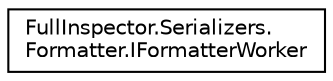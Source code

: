 digraph "Graphical Class Hierarchy"
{
  edge [fontname="Helvetica",fontsize="10",labelfontname="Helvetica",labelfontsize="10"];
  node [fontname="Helvetica",fontsize="10",shape=record];
  rankdir="LR";
  Node1 [label="FullInspector.Serializers.\lFormatter.IFormatterWorker",height=0.2,width=0.4,color="black", fillcolor="white", style="filled",URL="$interface_full_inspector_1_1_serializers_1_1_formatter_1_1_i_formatter_worker.html"];
}
